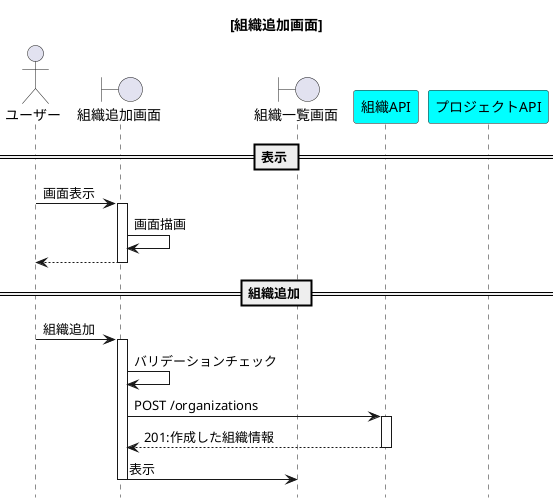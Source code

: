 @startuml{組織追加画面.png}
title [組織追加画面]
hide footbox

actor ユーザー as user
boundary 組織追加画面 as view_1
boundary 組織一覧画面 as view_2
participant 組織API as api_organizations #cyan
participant プロジェクトAPI as api_projects #cyan

== 表示 ==
user -> view_1 :画面表示
activate view_1
    view_1 -> view_1 :画面描画
    view_1 --> user
deactivate view_1

== 組織追加 ==
user -> view_1 :組織追加
activate view_1
    view_1 -> view_1 :バリデーションチェック
    view_1 -> api_organizations : POST /organizations
    activate api_organizations
        api_organizations --> view_1 :201:作成した組織情報
    deactivate api_organizations
    view_1 -> view_2 :表示
deactivate view_1

@enduml
